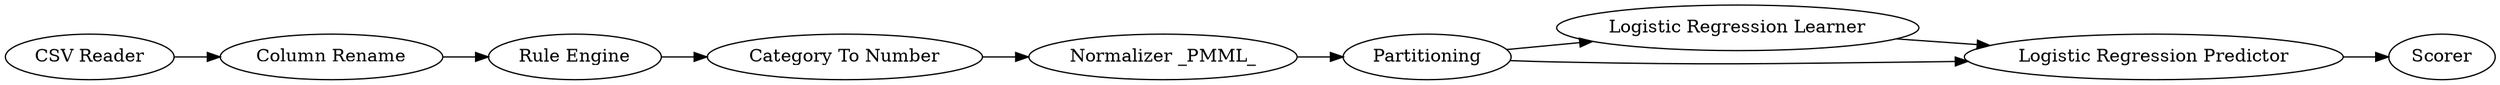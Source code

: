 digraph {
	5 -> 8
	7 -> 3
	6 -> 4
	4 -> 5
	8 -> 9
	4 -> 8
	2 -> 7
	1 -> 2
	3 -> 6
	5 [label="Logistic Regression Learner"]
	1 [label="CSV Reader"]
	7 [label="Rule Engine"]
	9 [label=Scorer]
	4 [label=Partitioning]
	6 [label="Normalizer _PMML_"]
	8 [label="Logistic Regression Predictor"]
	3 [label="Category To Number"]
	2 [label="Column Rename"]
	rankdir=LR
}
